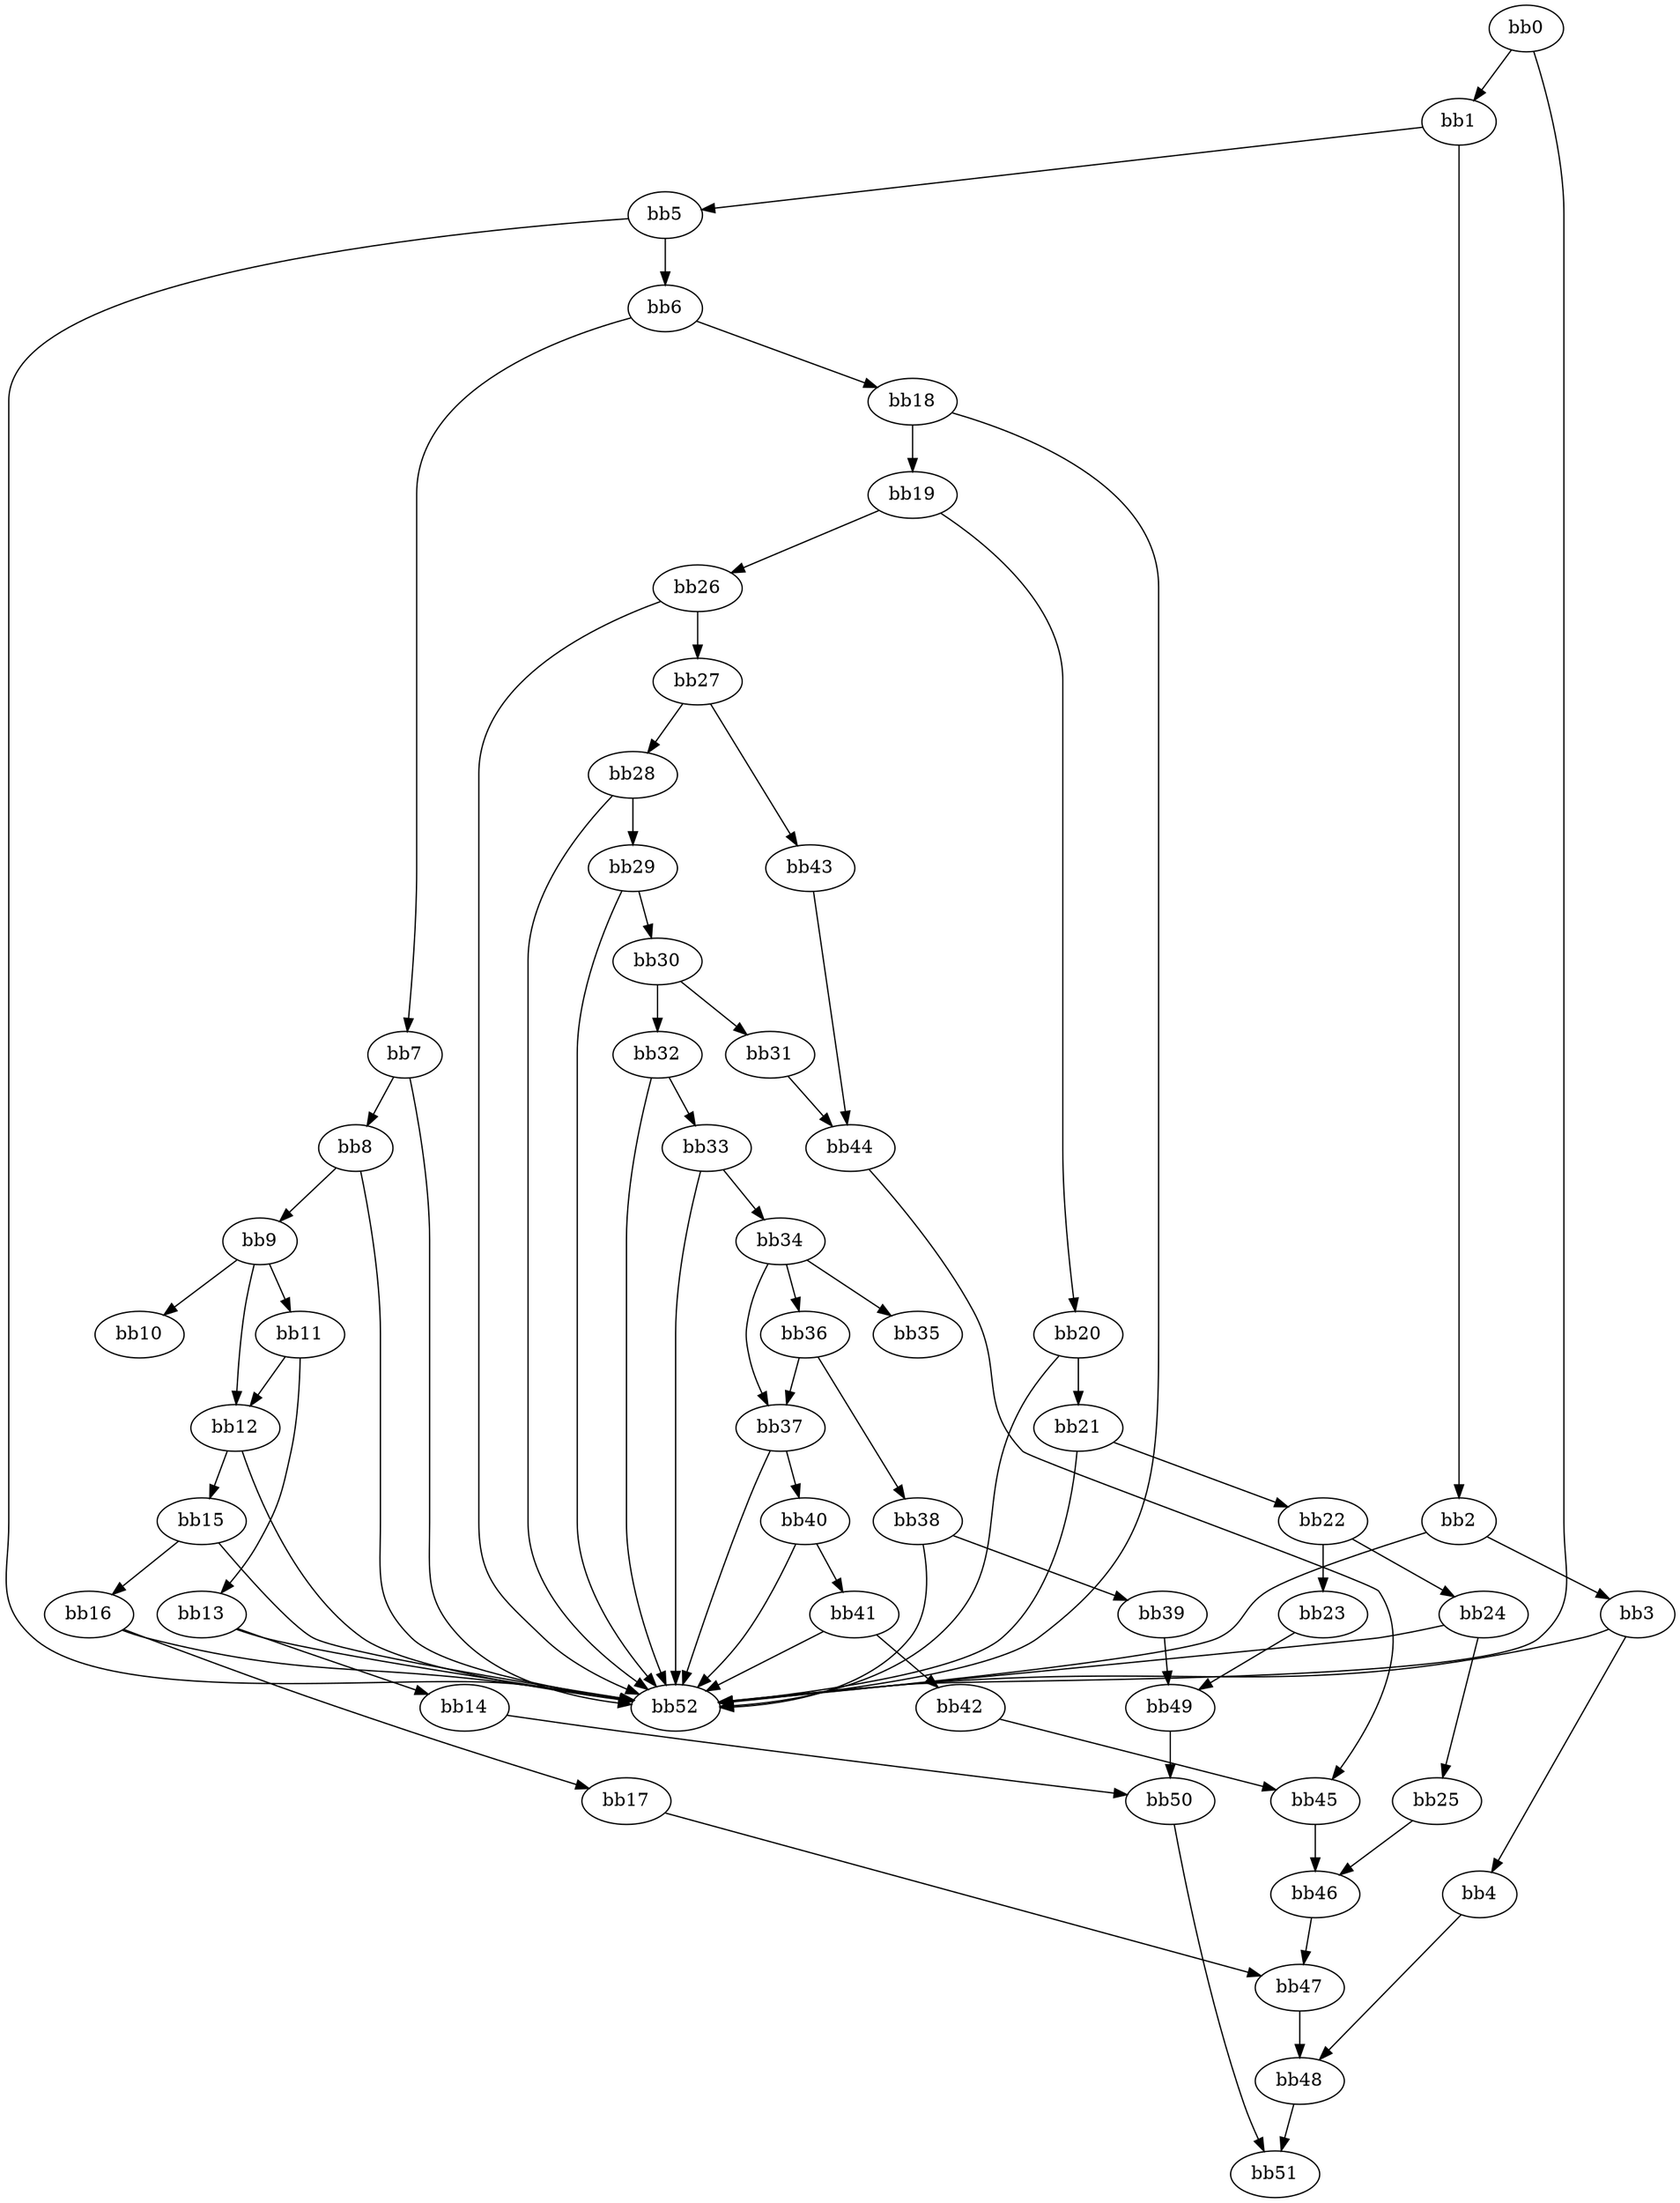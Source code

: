 digraph {
    0 [ label = "bb0\l" ]
    1 [ label = "bb1\l" ]
    2 [ label = "bb2\l" ]
    3 [ label = "bb3\l" ]
    4 [ label = "bb4\l" ]
    5 [ label = "bb5\l" ]
    6 [ label = "bb6\l" ]
    7 [ label = "bb7\l" ]
    8 [ label = "bb8\l" ]
    9 [ label = "bb9\l" ]
    10 [ label = "bb10\l" ]
    11 [ label = "bb11\l" ]
    12 [ label = "bb12\l" ]
    13 [ label = "bb13\l" ]
    14 [ label = "bb14\l" ]
    15 [ label = "bb15\l" ]
    16 [ label = "bb16\l" ]
    17 [ label = "bb17\l" ]
    18 [ label = "bb18\l" ]
    19 [ label = "bb19\l" ]
    20 [ label = "bb20\l" ]
    21 [ label = "bb21\l" ]
    22 [ label = "bb22\l" ]
    23 [ label = "bb23\l" ]
    24 [ label = "bb24\l" ]
    25 [ label = "bb25\l" ]
    26 [ label = "bb26\l" ]
    27 [ label = "bb27\l" ]
    28 [ label = "bb28\l" ]
    29 [ label = "bb29\l" ]
    30 [ label = "bb30\l" ]
    31 [ label = "bb31\l" ]
    32 [ label = "bb32\l" ]
    33 [ label = "bb33\l" ]
    34 [ label = "bb34\l" ]
    35 [ label = "bb35\l" ]
    36 [ label = "bb36\l" ]
    37 [ label = "bb37\l" ]
    38 [ label = "bb38\l" ]
    39 [ label = "bb39\l" ]
    40 [ label = "bb40\l" ]
    41 [ label = "bb41\l" ]
    42 [ label = "bb42\l" ]
    43 [ label = "bb43\l" ]
    44 [ label = "bb44\l" ]
    45 [ label = "bb45\l" ]
    46 [ label = "bb46\l" ]
    47 [ label = "bb47\l" ]
    48 [ label = "bb48\l" ]
    49 [ label = "bb49\l" ]
    50 [ label = "bb50\l" ]
    51 [ label = "bb51\l" ]
    52 [ label = "bb52\l" ]
    0 -> 1 [ ]
    0 -> 52 [ ]
    1 -> 2 [ ]
    1 -> 5 [ ]
    2 -> 3 [ ]
    2 -> 52 [ ]
    3 -> 4 [ ]
    3 -> 52 [ ]
    4 -> 48 [ ]
    5 -> 6 [ ]
    5 -> 52 [ ]
    6 -> 7 [ ]
    6 -> 18 [ ]
    7 -> 8 [ ]
    7 -> 52 [ ]
    8 -> 9 [ ]
    8 -> 52 [ ]
    9 -> 10 [ ]
    9 -> 11 [ ]
    9 -> 12 [ ]
    11 -> 12 [ ]
    11 -> 13 [ ]
    12 -> 15 [ ]
    12 -> 52 [ ]
    13 -> 14 [ ]
    13 -> 52 [ ]
    14 -> 50 [ ]
    15 -> 16 [ ]
    15 -> 52 [ ]
    16 -> 17 [ ]
    16 -> 52 [ ]
    17 -> 47 [ ]
    18 -> 19 [ ]
    18 -> 52 [ ]
    19 -> 20 [ ]
    19 -> 26 [ ]
    20 -> 21 [ ]
    20 -> 52 [ ]
    21 -> 22 [ ]
    21 -> 52 [ ]
    22 -> 23 [ ]
    22 -> 24 [ ]
    23 -> 49 [ ]
    24 -> 25 [ ]
    24 -> 52 [ ]
    25 -> 46 [ ]
    26 -> 27 [ ]
    26 -> 52 [ ]
    27 -> 28 [ ]
    27 -> 43 [ ]
    28 -> 29 [ ]
    28 -> 52 [ ]
    29 -> 30 [ ]
    29 -> 52 [ ]
    30 -> 31 [ ]
    30 -> 32 [ ]
    31 -> 44 [ ]
    32 -> 33 [ ]
    32 -> 52 [ ]
    33 -> 34 [ ]
    33 -> 52 [ ]
    34 -> 35 [ ]
    34 -> 36 [ ]
    34 -> 37 [ ]
    36 -> 37 [ ]
    36 -> 38 [ ]
    37 -> 40 [ ]
    37 -> 52 [ ]
    38 -> 39 [ ]
    38 -> 52 [ ]
    39 -> 49 [ ]
    40 -> 41 [ ]
    40 -> 52 [ ]
    41 -> 42 [ ]
    41 -> 52 [ ]
    42 -> 45 [ ]
    43 -> 44 [ ]
    44 -> 45 [ ]
    45 -> 46 [ ]
    46 -> 47 [ ]
    47 -> 48 [ ]
    48 -> 51 [ ]
    49 -> 50 [ ]
    50 -> 51 [ ]
}

